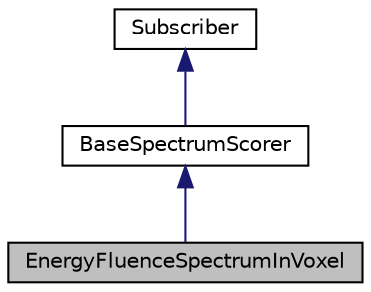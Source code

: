 digraph "EnergyFluenceSpectrumInVoxel"
{
  edge [fontname="Helvetica",fontsize="10",labelfontname="Helvetica",labelfontsize="10"];
  node [fontname="Helvetica",fontsize="10",shape=record];
  Node3 [label="EnergyFluenceSpectrumInVoxel",height=0.2,width=0.4,color="black", fillcolor="grey75", style="filled", fontcolor="black"];
  Node4 -> Node3 [dir="back",color="midnightblue",fontsize="10",style="solid",fontname="Helvetica"];
  Node4 [label="BaseSpectrumScorer",height=0.2,width=0.4,color="black", fillcolor="white", style="filled",URL="$classBaseSpectrumScorer.html",tooltip="abstract base class for scoring spectrum information "];
  Node5 -> Node4 [dir="back",color="midnightblue",fontsize="10",style="solid",fontname="Helvetica"];
  Node5 [label="Subscriber",height=0.2,width=0.4,color="black", fillcolor="white", style="filled",URL="$classSubscriber.html"];
}
